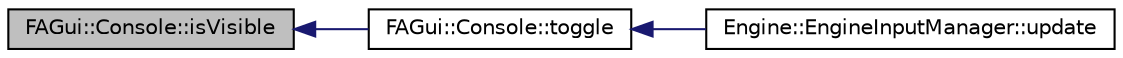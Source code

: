 digraph G
{
  edge [fontname="Helvetica",fontsize="10",labelfontname="Helvetica",labelfontsize="10"];
  node [fontname="Helvetica",fontsize="10",shape=record];
  rankdir="LR";
  Node1 [label="FAGui::Console::isVisible",height=0.2,width=0.4,color="black", fillcolor="grey75", style="filled" fontcolor="black"];
  Node1 -> Node2 [dir="back",color="midnightblue",fontsize="10",style="solid",fontname="Helvetica"];
  Node2 [label="FAGui::Console::toggle",height=0.2,width=0.4,color="black", fillcolor="white", style="filled",URL="$class_f_a_gui_1_1_console.html#aa8e966376ec4a09e17bdef6fad13bc46"];
  Node2 -> Node3 [dir="back",color="midnightblue",fontsize="10",style="solid",fontname="Helvetica"];
  Node3 [label="Engine::EngineInputManager::update",height=0.2,width=0.4,color="black", fillcolor="white", style="filled",URL="$class_engine_1_1_engine_input_manager.html#a9e498a09e866f109b2d59d371f390ad6"];
}
